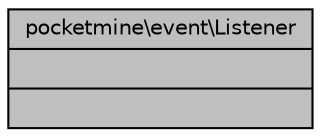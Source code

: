 digraph "pocketmine\event\Listener"
{
 // INTERACTIVE_SVG=YES
 // LATEX_PDF_SIZE
  edge [fontname="Helvetica",fontsize="10",labelfontname="Helvetica",labelfontsize="10"];
  node [fontname="Helvetica",fontsize="10",shape=record];
  Node1 [label="{pocketmine\\event\\Listener\n||}",height=0.2,width=0.4,color="black", fillcolor="grey75", style="filled", fontcolor="black",tooltip=" "];
}
